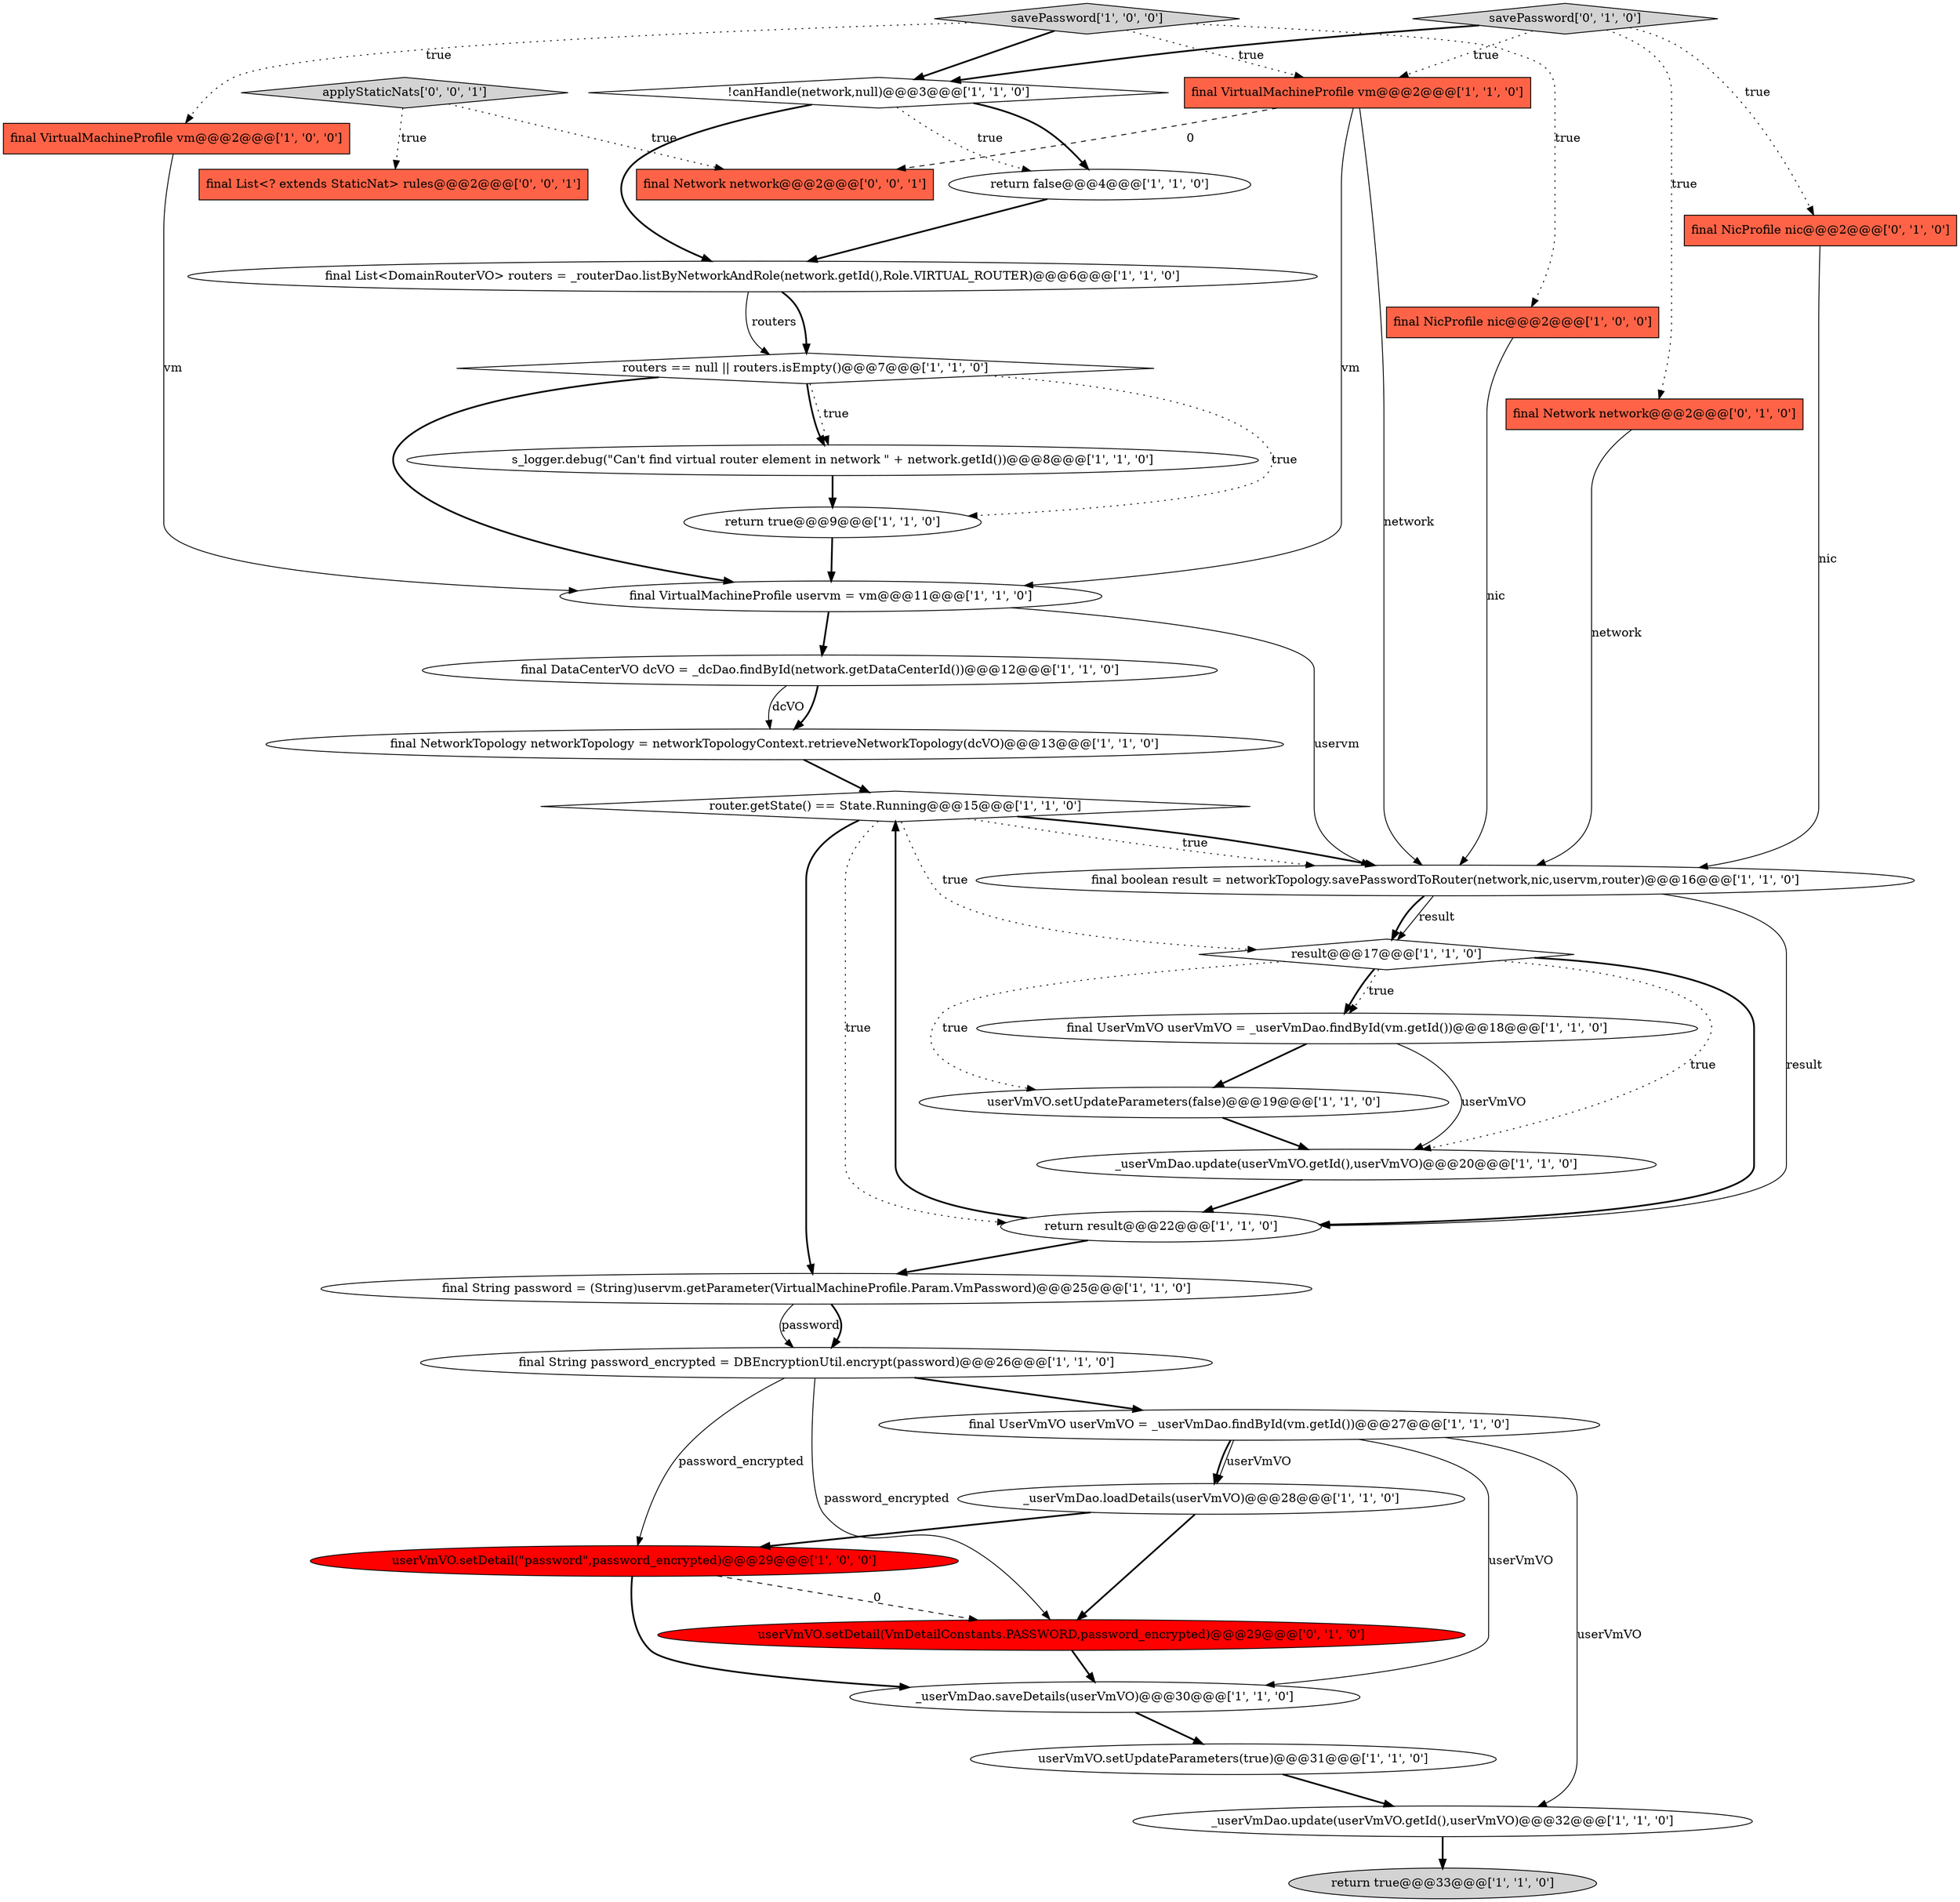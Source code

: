 digraph {
6 [style = filled, label = "final VirtualMachineProfile vm@@@2@@@['1', '0', '0']", fillcolor = tomato, shape = box image = "AAA0AAABBB1BBB"];
16 [style = filled, label = "final List<DomainRouterVO> routers = _routerDao.listByNetworkAndRole(network.getId(),Role.VIRTUAL_ROUTER)@@@6@@@['1', '1', '0']", fillcolor = white, shape = ellipse image = "AAA0AAABBB1BBB"];
3 [style = filled, label = "s_logger.debug(\"Can't find virtual router element in network \" + network.getId())@@@8@@@['1', '1', '0']", fillcolor = white, shape = ellipse image = "AAA0AAABBB1BBB"];
28 [style = filled, label = "final VirtualMachineProfile vm@@@2@@@['1', '1', '0']", fillcolor = tomato, shape = box image = "AAA0AAABBB1BBB"];
11 [style = filled, label = "userVmVO.setUpdateParameters(true)@@@31@@@['1', '1', '0']", fillcolor = white, shape = ellipse image = "AAA0AAABBB1BBB"];
21 [style = filled, label = "final NicProfile nic@@@2@@@['1', '0', '0']", fillcolor = tomato, shape = box image = "AAA0AAABBB1BBB"];
33 [style = filled, label = "final List<? extends StaticNat> rules@@@2@@@['0', '0', '1']", fillcolor = tomato, shape = box image = "AAA0AAABBB3BBB"];
2 [style = filled, label = "routers == null || routers.isEmpty()@@@7@@@['1', '1', '0']", fillcolor = white, shape = diamond image = "AAA0AAABBB1BBB"];
32 [style = filled, label = "savePassword['0', '1', '0']", fillcolor = lightgray, shape = diamond image = "AAA0AAABBB2BBB"];
24 [style = filled, label = "return false@@@4@@@['1', '1', '0']", fillcolor = white, shape = ellipse image = "AAA0AAABBB1BBB"];
1 [style = filled, label = "_userVmDao.update(userVmVO.getId(),userVmVO)@@@20@@@['1', '1', '0']", fillcolor = white, shape = ellipse image = "AAA0AAABBB1BBB"];
4 [style = filled, label = "savePassword['1', '0', '0']", fillcolor = lightgray, shape = diamond image = "AAA0AAABBB1BBB"];
7 [style = filled, label = "final DataCenterVO dcVO = _dcDao.findById(network.getDataCenterId())@@@12@@@['1', '1', '0']", fillcolor = white, shape = ellipse image = "AAA0AAABBB1BBB"];
17 [style = filled, label = "final String password = (String)uservm.getParameter(VirtualMachineProfile.Param.VmPassword)@@@25@@@['1', '1', '0']", fillcolor = white, shape = ellipse image = "AAA0AAABBB1BBB"];
8 [style = filled, label = "router.getState() == State.Running@@@15@@@['1', '1', '0']", fillcolor = white, shape = diamond image = "AAA0AAABBB1BBB"];
35 [style = filled, label = "final Network network@@@2@@@['0', '0', '1']", fillcolor = tomato, shape = box image = "AAA0AAABBB3BBB"];
20 [style = filled, label = "final VirtualMachineProfile uservm = vm@@@11@@@['1', '1', '0']", fillcolor = white, shape = ellipse image = "AAA0AAABBB1BBB"];
14 [style = filled, label = "_userVmDao.update(userVmVO.getId(),userVmVO)@@@32@@@['1', '1', '0']", fillcolor = white, shape = ellipse image = "AAA0AAABBB1BBB"];
30 [style = filled, label = "final NicProfile nic@@@2@@@['0', '1', '0']", fillcolor = tomato, shape = box image = "AAA0AAABBB2BBB"];
34 [style = filled, label = "applyStaticNats['0', '0', '1']", fillcolor = lightgray, shape = diamond image = "AAA0AAABBB3BBB"];
15 [style = filled, label = "final NetworkTopology networkTopology = networkTopologyContext.retrieveNetworkTopology(dcVO)@@@13@@@['1', '1', '0']", fillcolor = white, shape = ellipse image = "AAA0AAABBB1BBB"];
22 [style = filled, label = "_userVmDao.loadDetails(userVmVO)@@@28@@@['1', '1', '0']", fillcolor = white, shape = ellipse image = "AAA0AAABBB1BBB"];
25 [style = filled, label = "userVmVO.setUpdateParameters(false)@@@19@@@['1', '1', '0']", fillcolor = white, shape = ellipse image = "AAA0AAABBB1BBB"];
0 [style = filled, label = "final String password_encrypted = DBEncryptionUtil.encrypt(password)@@@26@@@['1', '1', '0']", fillcolor = white, shape = ellipse image = "AAA0AAABBB1BBB"];
23 [style = filled, label = "return result@@@22@@@['1', '1', '0']", fillcolor = white, shape = ellipse image = "AAA0AAABBB1BBB"];
10 [style = filled, label = "userVmVO.setDetail(\"password\",password_encrypted)@@@29@@@['1', '0', '0']", fillcolor = red, shape = ellipse image = "AAA1AAABBB1BBB"];
18 [style = filled, label = "return true@@@9@@@['1', '1', '0']", fillcolor = white, shape = ellipse image = "AAA0AAABBB1BBB"];
12 [style = filled, label = "final boolean result = networkTopology.savePasswordToRouter(network,nic,uservm,router)@@@16@@@['1', '1', '0']", fillcolor = white, shape = ellipse image = "AAA0AAABBB1BBB"];
13 [style = filled, label = "_userVmDao.saveDetails(userVmVO)@@@30@@@['1', '1', '0']", fillcolor = white, shape = ellipse image = "AAA0AAABBB1BBB"];
27 [style = filled, label = "final UserVmVO userVmVO = _userVmDao.findById(vm.getId())@@@27@@@['1', '1', '0']", fillcolor = white, shape = ellipse image = "AAA0AAABBB1BBB"];
19 [style = filled, label = "!canHandle(network,null)@@@3@@@['1', '1', '0']", fillcolor = white, shape = diamond image = "AAA0AAABBB1BBB"];
31 [style = filled, label = "final Network network@@@2@@@['0', '1', '0']", fillcolor = tomato, shape = box image = "AAA0AAABBB2BBB"];
26 [style = filled, label = "return true@@@33@@@['1', '1', '0']", fillcolor = lightgray, shape = ellipse image = "AAA0AAABBB1BBB"];
5 [style = filled, label = "final UserVmVO userVmVO = _userVmDao.findById(vm.getId())@@@18@@@['1', '1', '0']", fillcolor = white, shape = ellipse image = "AAA0AAABBB1BBB"];
29 [style = filled, label = "userVmVO.setDetail(VmDetailConstants.PASSWORD,password_encrypted)@@@29@@@['0', '1', '0']", fillcolor = red, shape = ellipse image = "AAA1AAABBB2BBB"];
9 [style = filled, label = "result@@@17@@@['1', '1', '0']", fillcolor = white, shape = diamond image = "AAA0AAABBB1BBB"];
2->3 [style = dotted, label="true"];
17->0 [style = solid, label="password"];
30->12 [style = solid, label="nic"];
4->6 [style = dotted, label="true"];
6->20 [style = solid, label="vm"];
27->13 [style = solid, label="userVmVO"];
32->28 [style = dotted, label="true"];
2->20 [style = bold, label=""];
25->1 [style = bold, label=""];
5->1 [style = solid, label="userVmVO"];
11->14 [style = bold, label=""];
0->27 [style = bold, label=""];
12->9 [style = solid, label="result"];
12->23 [style = solid, label="result"];
2->3 [style = bold, label=""];
4->19 [style = bold, label=""];
22->29 [style = bold, label=""];
8->23 [style = dotted, label="true"];
16->2 [style = solid, label="routers"];
21->12 [style = solid, label="nic"];
28->35 [style = dashed, label="0"];
28->12 [style = solid, label="network"];
19->24 [style = dotted, label="true"];
32->19 [style = bold, label=""];
16->2 [style = bold, label=""];
23->8 [style = bold, label=""];
12->9 [style = bold, label=""];
2->18 [style = dotted, label="true"];
27->22 [style = bold, label=""];
13->11 [style = bold, label=""];
10->29 [style = dashed, label="0"];
5->25 [style = bold, label=""];
9->25 [style = dotted, label="true"];
4->28 [style = dotted, label="true"];
19->16 [style = bold, label=""];
19->24 [style = bold, label=""];
3->18 [style = bold, label=""];
1->23 [style = bold, label=""];
29->13 [style = bold, label=""];
8->17 [style = bold, label=""];
4->21 [style = dotted, label="true"];
24->16 [style = bold, label=""];
9->23 [style = bold, label=""];
18->20 [style = bold, label=""];
14->26 [style = bold, label=""];
17->0 [style = bold, label=""];
8->12 [style = dotted, label="true"];
20->12 [style = solid, label="uservm"];
34->35 [style = dotted, label="true"];
10->13 [style = bold, label=""];
31->12 [style = solid, label="network"];
32->30 [style = dotted, label="true"];
28->20 [style = solid, label="vm"];
9->1 [style = dotted, label="true"];
34->33 [style = dotted, label="true"];
27->14 [style = solid, label="userVmVO"];
9->5 [style = bold, label=""];
22->10 [style = bold, label=""];
7->15 [style = bold, label=""];
23->17 [style = bold, label=""];
7->15 [style = solid, label="dcVO"];
8->9 [style = dotted, label="true"];
27->22 [style = solid, label="userVmVO"];
20->7 [style = bold, label=""];
0->10 [style = solid, label="password_encrypted"];
15->8 [style = bold, label=""];
8->12 [style = bold, label=""];
32->31 [style = dotted, label="true"];
0->29 [style = solid, label="password_encrypted"];
9->5 [style = dotted, label="true"];
}
